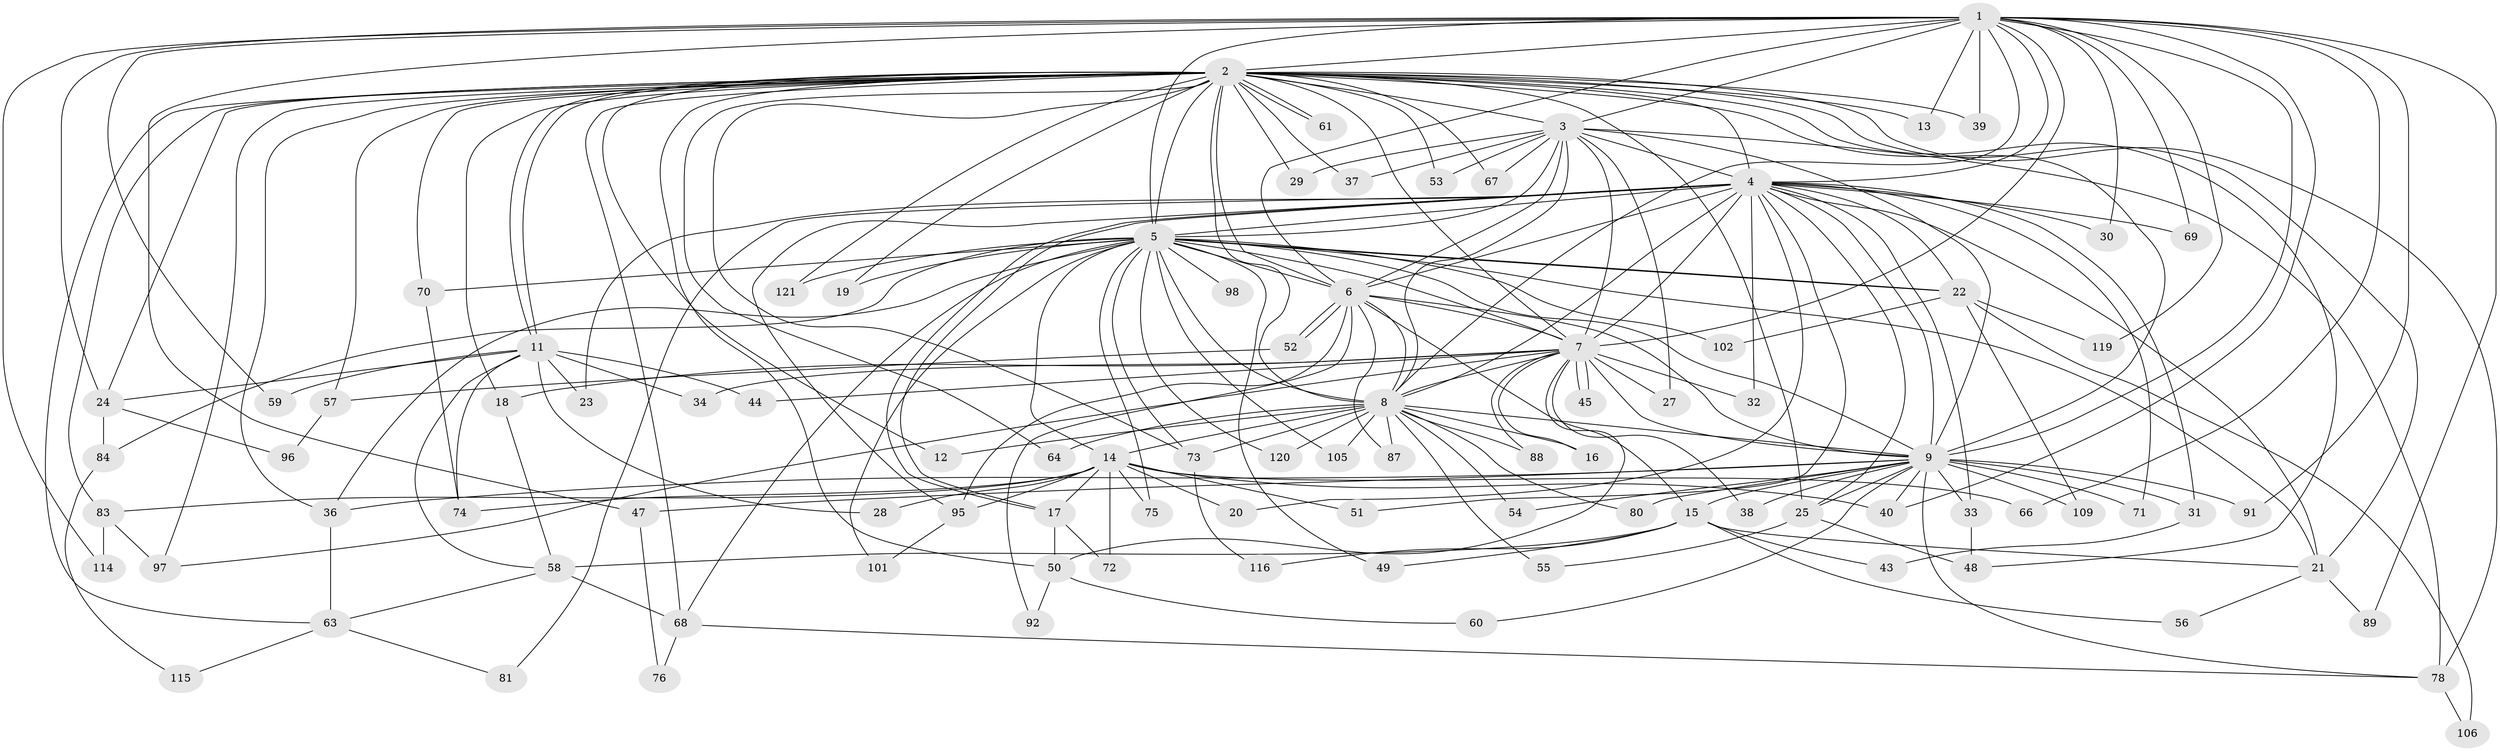 // original degree distribution, {22: 0.01652892561983471, 36: 0.008264462809917356, 15: 0.008264462809917356, 24: 0.008264462809917356, 26: 0.01652892561983471, 16: 0.008264462809917356, 21: 0.008264462809917356, 14: 0.008264462809917356, 10: 0.008264462809917356, 2: 0.5867768595041323, 13: 0.008264462809917356, 8: 0.008264462809917356, 5: 0.03305785123966942, 3: 0.17355371900826447, 6: 0.03305785123966942, 4: 0.06611570247933884}
// Generated by graph-tools (version 1.1) at 2025/10/02/27/25 16:10:56]
// undirected, 93 vertices, 222 edges
graph export_dot {
graph [start="1"]
  node [color=gray90,style=filled];
  1 [super="+46"];
  2 [super="+10"];
  3 [super="+93"];
  4 [super="+35"];
  5 [super="+65"];
  6 [super="+42"];
  7 [super="+86"];
  8 [super="+100"];
  9 [super="+107"];
  11 [super="+26"];
  12;
  13;
  14 [super="+112"];
  15 [super="+118"];
  16;
  17 [super="+79"];
  18;
  19;
  20;
  21 [super="+111"];
  22 [super="+82"];
  23;
  24;
  25 [super="+99"];
  27;
  28;
  29;
  30;
  31;
  32;
  33 [super="+41"];
  34 [super="+110"];
  36 [super="+90"];
  37;
  38;
  39;
  40 [super="+104"];
  43;
  44;
  45;
  47;
  48 [super="+77"];
  49;
  50 [super="+62"];
  51;
  52;
  53;
  54;
  55;
  56;
  57;
  58 [super="+117"];
  59;
  60;
  61;
  63 [super="+103"];
  64;
  66;
  67;
  68 [super="+94"];
  69;
  70;
  71;
  72;
  73;
  74 [super="+113"];
  75;
  76;
  78 [super="+85"];
  80;
  81;
  83;
  84;
  87;
  88;
  89;
  91;
  92;
  95;
  96;
  97 [super="+108"];
  98;
  101;
  102;
  105;
  106;
  109;
  114;
  115;
  116;
  119;
  120;
  121;
  1 -- 2 [weight=3];
  1 -- 3;
  1 -- 4;
  1 -- 5;
  1 -- 6;
  1 -- 7;
  1 -- 8;
  1 -- 9;
  1 -- 13;
  1 -- 24;
  1 -- 30;
  1 -- 39;
  1 -- 40;
  1 -- 47;
  1 -- 59;
  1 -- 66;
  1 -- 89;
  1 -- 91;
  1 -- 114;
  1 -- 119;
  1 -- 69;
  2 -- 3 [weight=2];
  2 -- 4 [weight=2];
  2 -- 5 [weight=3];
  2 -- 6 [weight=3];
  2 -- 7 [weight=2];
  2 -- 8 [weight=2];
  2 -- 9 [weight=2];
  2 -- 11;
  2 -- 11;
  2 -- 13;
  2 -- 18;
  2 -- 19;
  2 -- 24;
  2 -- 25;
  2 -- 29;
  2 -- 36;
  2 -- 37;
  2 -- 39;
  2 -- 48;
  2 -- 50;
  2 -- 57;
  2 -- 61;
  2 -- 61;
  2 -- 64;
  2 -- 67;
  2 -- 70;
  2 -- 83;
  2 -- 97;
  2 -- 121;
  2 -- 68;
  2 -- 73;
  2 -- 12;
  2 -- 53;
  2 -- 21;
  2 -- 63;
  2 -- 78;
  3 -- 4;
  3 -- 5;
  3 -- 6;
  3 -- 7;
  3 -- 8;
  3 -- 9;
  3 -- 27;
  3 -- 29;
  3 -- 37;
  3 -- 53;
  3 -- 67;
  3 -- 78;
  4 -- 5 [weight=2];
  4 -- 6;
  4 -- 7;
  4 -- 8;
  4 -- 9;
  4 -- 17;
  4 -- 17;
  4 -- 20;
  4 -- 21;
  4 -- 23;
  4 -- 25;
  4 -- 30;
  4 -- 31;
  4 -- 32;
  4 -- 33;
  4 -- 51;
  4 -- 69;
  4 -- 95;
  4 -- 81;
  4 -- 71;
  4 -- 22;
  5 -- 6;
  5 -- 7;
  5 -- 8;
  5 -- 9;
  5 -- 14;
  5 -- 19;
  5 -- 22;
  5 -- 22;
  5 -- 36;
  5 -- 49;
  5 -- 68;
  5 -- 73;
  5 -- 84;
  5 -- 98 [weight=2];
  5 -- 101;
  5 -- 102;
  5 -- 105;
  5 -- 121;
  5 -- 70;
  5 -- 120;
  5 -- 75;
  5 -- 21;
  6 -- 7;
  6 -- 8;
  6 -- 9;
  6 -- 15;
  6 -- 52;
  6 -- 52;
  6 -- 87;
  6 -- 92;
  6 -- 95;
  7 -- 8;
  7 -- 9;
  7 -- 16;
  7 -- 18;
  7 -- 27;
  7 -- 32;
  7 -- 34;
  7 -- 38;
  7 -- 44;
  7 -- 45 [weight=2];
  7 -- 45;
  7 -- 50;
  7 -- 88;
  7 -- 97;
  8 -- 9;
  8 -- 12;
  8 -- 14;
  8 -- 16;
  8 -- 54;
  8 -- 55;
  8 -- 64;
  8 -- 80;
  8 -- 87;
  8 -- 88;
  8 -- 105;
  8 -- 120;
  8 -- 73;
  9 -- 15;
  9 -- 31;
  9 -- 33 [weight=2];
  9 -- 38;
  9 -- 47;
  9 -- 54;
  9 -- 60;
  9 -- 71;
  9 -- 78;
  9 -- 80;
  9 -- 91;
  9 -- 109;
  9 -- 25 [weight=2];
  9 -- 40;
  9 -- 36;
  11 -- 23;
  11 -- 28;
  11 -- 44;
  11 -- 58;
  11 -- 59;
  11 -- 74;
  11 -- 34 [weight=2];
  11 -- 24;
  14 -- 20;
  14 -- 28;
  14 -- 40;
  14 -- 51;
  14 -- 66;
  14 -- 72;
  14 -- 74;
  14 -- 75;
  14 -- 83;
  14 -- 95;
  14 -- 17;
  15 -- 43;
  15 -- 49;
  15 -- 56;
  15 -- 116;
  15 -- 58;
  15 -- 21;
  17 -- 72;
  17 -- 50;
  18 -- 58;
  21 -- 56;
  21 -- 89;
  22 -- 102;
  22 -- 106;
  22 -- 119;
  22 -- 109;
  24 -- 84;
  24 -- 96;
  25 -- 48;
  25 -- 55;
  31 -- 43;
  33 -- 48;
  36 -- 63;
  47 -- 76;
  50 -- 60;
  50 -- 92;
  52 -- 57;
  57 -- 96;
  58 -- 63;
  58 -- 68;
  63 -- 81;
  63 -- 115;
  68 -- 76;
  68 -- 78;
  70 -- 74;
  73 -- 116;
  78 -- 106;
  83 -- 97;
  83 -- 114;
  84 -- 115;
  95 -- 101;
}
